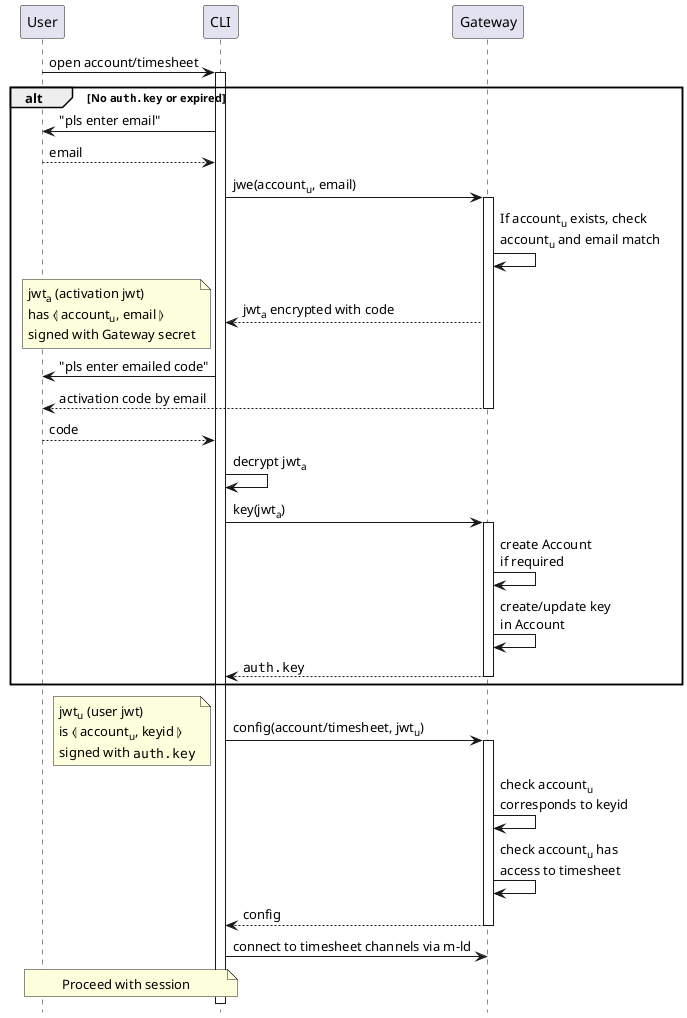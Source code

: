 @startuml
'https://plantuml.com/sequence-diagram
hide footbox

User -> CLI ++: open account/timesheet
alt No ""auth.key"" or expired
  CLI -> User: "pls enter email"
  User --> CLI: email
  CLI -> Gateway ++: jwe(account<sub>u</sub>, email)
  Gateway -> Gateway: If account<sub>u</sub> exists, check\naccount<sub>u</sub> and email match
  Gateway --> CLI: jwt<sub>a</sub> encrypted with code
  note left
    jwt<sub>a</sub> (activation jwt)
    has ⦉ account<sub>u</sub>, email ⦊
    signed with Gateway secret
  end note
  CLI -> User: "pls enter emailed code"
  Gateway --> User --: activation code by email

  User --> CLI: code
  ' TODO: brute force attack (look for a parseable JWT)
  CLI -> CLI: decrypt jwt<sub>a</sub>
  ' TODO: replay attack within JWT validity period
  CLI -> Gateway ++: key(jwt<sub>a</sub>)
  Gateway -> Gateway: create Account\nif required
  Gateway -> Gateway: create/update key\nin Account
  return ""auth.key""
end

CLI -> Gateway ++: config(account/timesheet, jwt<sub>u</sub>)
note left
  jwt<sub>u</sub> (user jwt)
  is ⦉ account<sub>u</sub>, keyid ⦊
  signed with ""auth.key""
end note
Gateway -> Gateway: check account<sub>u</sub>\ncorresponds to keyid
Gateway -> Gateway: check account<sub>u</sub> has\naccess to timesheet
return config

CLI -> Gateway: connect to timesheet channels via m-ld
note over User, CLI: Proceed with session

@enduml